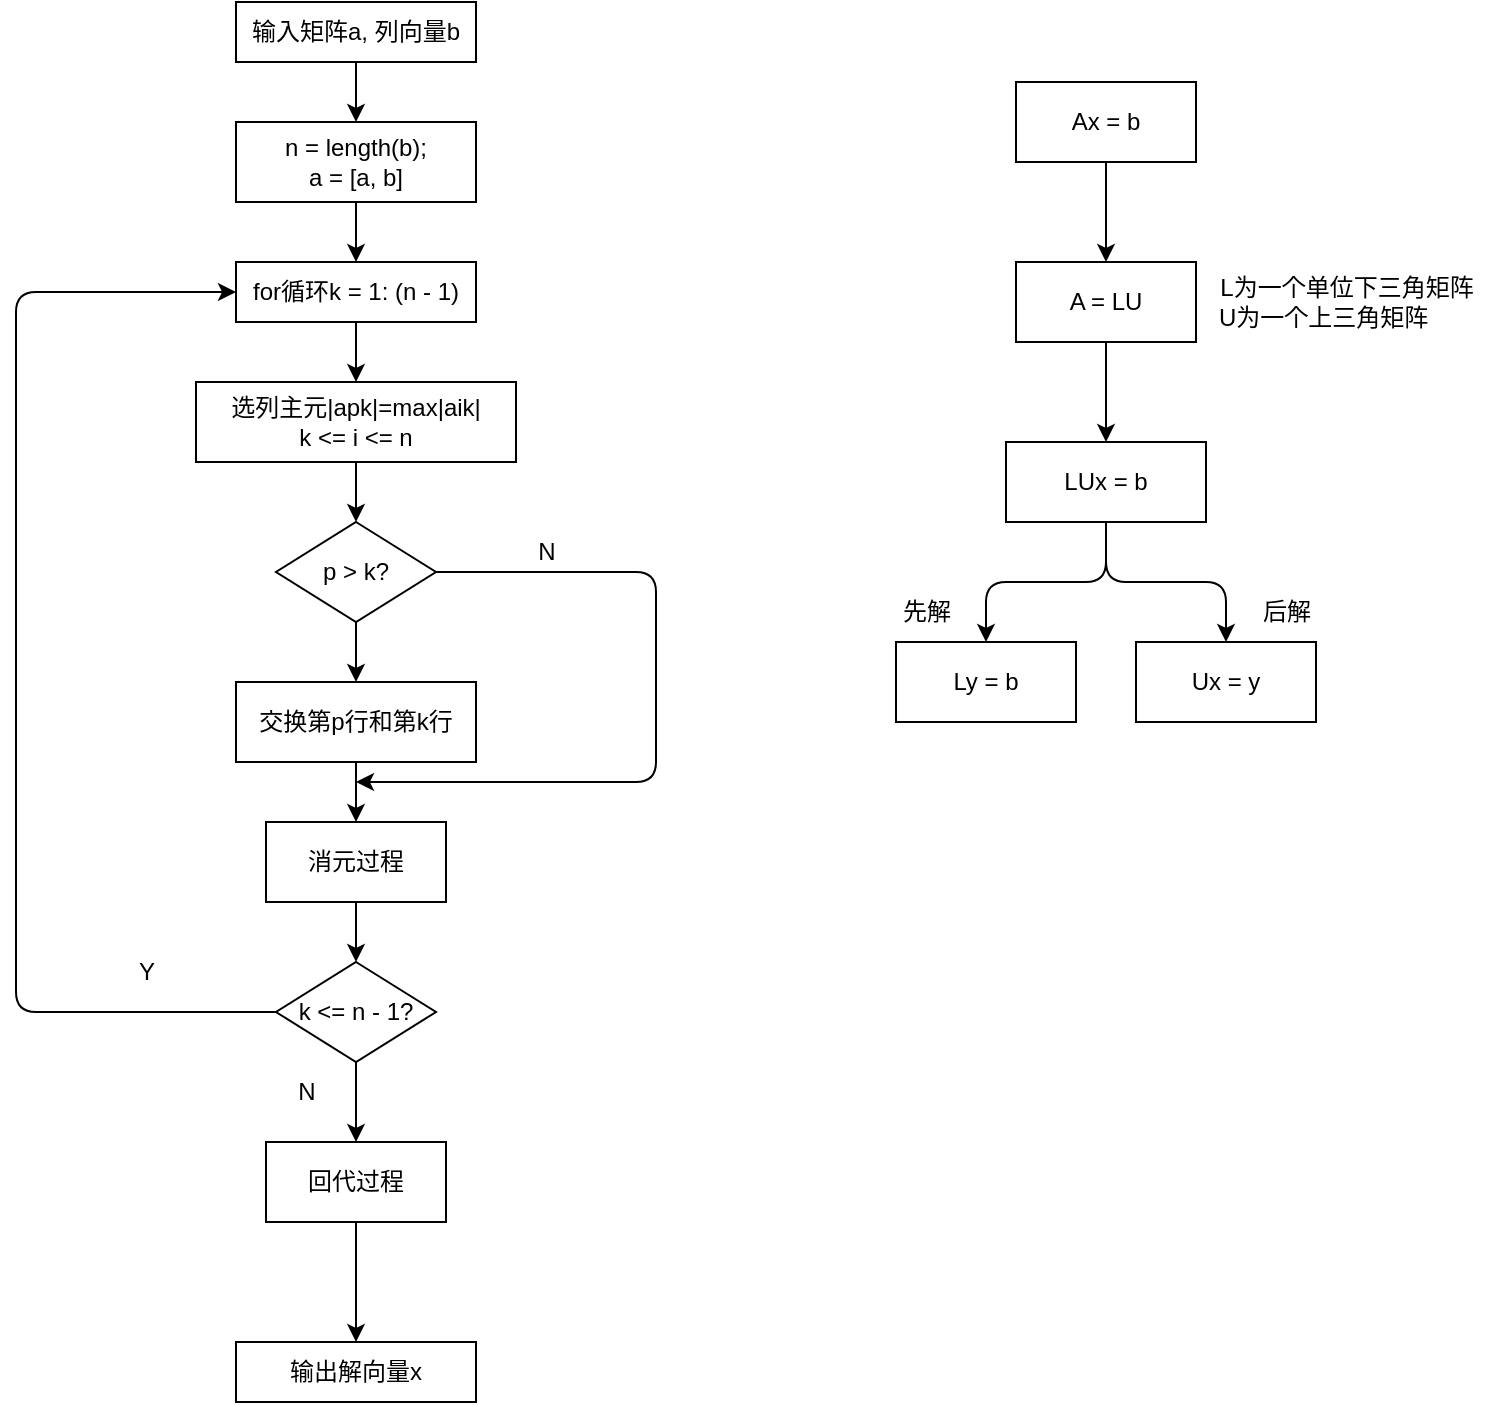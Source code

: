 <mxfile>
    <diagram id="UpbMwm5LntZ_keFZrRj_" name="第 1 页">
        <mxGraphModel dx="1260" dy="712" grid="1" gridSize="10" guides="1" tooltips="1" connect="1" arrows="1" fold="1" page="1" pageScale="1" pageWidth="827" pageHeight="1169" math="0" shadow="0">
            <root>
                <mxCell id="0"/>
                <mxCell id="1" parent="0"/>
                <mxCell id="3" style="edgeStyle=none;html=1;exitX=0.5;exitY=1;exitDx=0;exitDy=0;" edge="1" parent="1" source="2">
                    <mxGeometry relative="1" as="geometry">
                        <mxPoint x="220" y="110" as="targetPoint"/>
                    </mxGeometry>
                </mxCell>
                <mxCell id="2" value="输入矩阵a, 列向量b" style="whiteSpace=wrap;html=1;" vertex="1" parent="1">
                    <mxGeometry x="160" y="50" width="120" height="30" as="geometry"/>
                </mxCell>
                <mxCell id="6" style="edgeStyle=none;html=1;exitX=0.5;exitY=1;exitDx=0;exitDy=0;" edge="1" parent="1" source="5">
                    <mxGeometry relative="1" as="geometry">
                        <mxPoint x="220" y="180" as="targetPoint"/>
                    </mxGeometry>
                </mxCell>
                <mxCell id="5" value="n = length(b);&lt;br&gt;a = [a, b]" style="whiteSpace=wrap;html=1;" vertex="1" parent="1">
                    <mxGeometry x="160" y="110" width="120" height="40" as="geometry"/>
                </mxCell>
                <mxCell id="11" style="edgeStyle=none;html=1;exitX=0.5;exitY=1;exitDx=0;exitDy=0;entryX=0.5;entryY=0;entryDx=0;entryDy=0;" edge="1" parent="1" source="8" target="9">
                    <mxGeometry relative="1" as="geometry"/>
                </mxCell>
                <mxCell id="8" value="for循环k = 1: (n - 1)" style="whiteSpace=wrap;html=1;" vertex="1" parent="1">
                    <mxGeometry x="160" y="180" width="120" height="30" as="geometry"/>
                </mxCell>
                <mxCell id="13" style="edgeStyle=none;html=1;exitX=0.5;exitY=1;exitDx=0;exitDy=0;entryX=0.5;entryY=0;entryDx=0;entryDy=0;" edge="1" parent="1" source="9" target="12">
                    <mxGeometry relative="1" as="geometry"/>
                </mxCell>
                <mxCell id="9" value="选列主元|apk|=max|aik|&lt;br&gt;k &amp;lt;= i &amp;lt;= n" style="whiteSpace=wrap;html=1;" vertex="1" parent="1">
                    <mxGeometry x="140" y="240" width="160" height="40" as="geometry"/>
                </mxCell>
                <mxCell id="15" style="edgeStyle=none;html=1;exitX=0.5;exitY=1;exitDx=0;exitDy=0;entryX=0.5;entryY=0;entryDx=0;entryDy=0;" edge="1" parent="1" source="12" target="14">
                    <mxGeometry relative="1" as="geometry"/>
                </mxCell>
                <mxCell id="20" style="edgeStyle=none;html=1;exitX=1;exitY=0.5;exitDx=0;exitDy=0;" edge="1" parent="1" source="12">
                    <mxGeometry relative="1" as="geometry">
                        <mxPoint x="220" y="440" as="targetPoint"/>
                        <Array as="points">
                            <mxPoint x="370" y="335"/>
                            <mxPoint x="370" y="440"/>
                        </Array>
                    </mxGeometry>
                </mxCell>
                <mxCell id="12" value="p &amp;gt; k?" style="rhombus;whiteSpace=wrap;html=1;" vertex="1" parent="1">
                    <mxGeometry x="180" y="310" width="80" height="50" as="geometry"/>
                </mxCell>
                <mxCell id="17" style="edgeStyle=none;html=1;exitX=0.5;exitY=1;exitDx=0;exitDy=0;entryX=0.5;entryY=0;entryDx=0;entryDy=0;" edge="1" parent="1" source="14" target="16">
                    <mxGeometry relative="1" as="geometry"/>
                </mxCell>
                <mxCell id="14" value="交换第p行和第k行" style="whiteSpace=wrap;html=1;" vertex="1" parent="1">
                    <mxGeometry x="160" y="390" width="120" height="40" as="geometry"/>
                </mxCell>
                <mxCell id="19" style="edgeStyle=none;html=1;exitX=0.5;exitY=1;exitDx=0;exitDy=0;entryX=0.5;entryY=0;entryDx=0;entryDy=0;" edge="1" parent="1" source="16" target="18">
                    <mxGeometry relative="1" as="geometry"/>
                </mxCell>
                <mxCell id="16" value="消元过程" style="whiteSpace=wrap;html=1;" vertex="1" parent="1">
                    <mxGeometry x="175" y="460" width="90" height="40" as="geometry"/>
                </mxCell>
                <mxCell id="24" style="edgeStyle=none;html=1;exitX=0.5;exitY=1;exitDx=0;exitDy=0;" edge="1" parent="1" source="18">
                    <mxGeometry relative="1" as="geometry">
                        <mxPoint x="220" y="620" as="targetPoint"/>
                    </mxGeometry>
                </mxCell>
                <mxCell id="30" style="edgeStyle=none;html=1;exitX=0;exitY=0.5;exitDx=0;exitDy=0;entryX=0;entryY=0.5;entryDx=0;entryDy=0;" edge="1" parent="1" source="18" target="8">
                    <mxGeometry relative="1" as="geometry">
                        <mxPoint x="60" y="556" as="targetPoint"/>
                        <Array as="points">
                            <mxPoint x="50" y="555"/>
                            <mxPoint x="50" y="195"/>
                        </Array>
                    </mxGeometry>
                </mxCell>
                <mxCell id="18" value="k &amp;lt;= n - 1?" style="rhombus;whiteSpace=wrap;html=1;" vertex="1" parent="1">
                    <mxGeometry x="180" y="530" width="80" height="50" as="geometry"/>
                </mxCell>
                <mxCell id="22" value="N&lt;br&gt;" style="text;html=1;align=center;verticalAlign=middle;resizable=0;points=[];autosize=1;strokeColor=none;fillColor=none;" vertex="1" parent="1">
                    <mxGeometry x="300" y="310" width="30" height="30" as="geometry"/>
                </mxCell>
                <mxCell id="28" style="edgeStyle=none;html=1;exitX=0.5;exitY=1;exitDx=0;exitDy=0;" edge="1" parent="1" source="26">
                    <mxGeometry relative="1" as="geometry">
                        <mxPoint x="220" y="720" as="targetPoint"/>
                    </mxGeometry>
                </mxCell>
                <mxCell id="26" value="回代过程" style="whiteSpace=wrap;html=1;" vertex="1" parent="1">
                    <mxGeometry x="175" y="620" width="90" height="40" as="geometry"/>
                </mxCell>
                <mxCell id="29" value="输出解向量x" style="whiteSpace=wrap;html=1;" vertex="1" parent="1">
                    <mxGeometry x="160" y="720" width="120" height="30" as="geometry"/>
                </mxCell>
                <mxCell id="31" value="N&lt;br&gt;" style="text;html=1;align=center;verticalAlign=middle;resizable=0;points=[];autosize=1;strokeColor=none;fillColor=none;" vertex="1" parent="1">
                    <mxGeometry x="180" y="580" width="30" height="30" as="geometry"/>
                </mxCell>
                <mxCell id="33" value="Y" style="text;html=1;align=center;verticalAlign=middle;resizable=0;points=[];autosize=1;strokeColor=none;fillColor=none;" vertex="1" parent="1">
                    <mxGeometry x="100" y="520" width="30" height="30" as="geometry"/>
                </mxCell>
                <mxCell id="36" style="edgeStyle=none;html=1;exitX=0.5;exitY=1;exitDx=0;exitDy=0;" edge="1" parent="1" source="35">
                    <mxGeometry relative="1" as="geometry">
                        <mxPoint x="595" y="180.0" as="targetPoint"/>
                    </mxGeometry>
                </mxCell>
                <mxCell id="35" value="Ax = b" style="whiteSpace=wrap;html=1;" vertex="1" parent="1">
                    <mxGeometry x="550" y="90" width="90" height="40" as="geometry"/>
                </mxCell>
                <mxCell id="40" style="edgeStyle=none;html=1;exitX=0.5;exitY=1;exitDx=0;exitDy=0;" edge="1" parent="1" source="38">
                    <mxGeometry relative="1" as="geometry">
                        <mxPoint x="595" y="270.0" as="targetPoint"/>
                    </mxGeometry>
                </mxCell>
                <mxCell id="38" value="A = LU" style="whiteSpace=wrap;html=1;" vertex="1" parent="1">
                    <mxGeometry x="550" y="180" width="90" height="40" as="geometry"/>
                </mxCell>
                <mxCell id="48" style="edgeStyle=orthogonalEdgeStyle;html=1;exitX=0.5;exitY=1;exitDx=0;exitDy=0;entryX=0.5;entryY=0;entryDx=0;entryDy=0;" edge="1" parent="1" source="41" target="44">
                    <mxGeometry relative="1" as="geometry"/>
                </mxCell>
                <mxCell id="49" style="edgeStyle=orthogonalEdgeStyle;html=1;exitX=0.5;exitY=1;exitDx=0;exitDy=0;entryX=0.5;entryY=0;entryDx=0;entryDy=0;" edge="1" parent="1" source="41" target="45">
                    <mxGeometry relative="1" as="geometry"/>
                </mxCell>
                <mxCell id="41" value="LUx = b" style="whiteSpace=wrap;html=1;" vertex="1" parent="1">
                    <mxGeometry x="545" y="270" width="100" height="40" as="geometry"/>
                </mxCell>
                <mxCell id="44" value="Ly = b" style="whiteSpace=wrap;html=1;" vertex="1" parent="1">
                    <mxGeometry x="490" y="370" width="90" height="40" as="geometry"/>
                </mxCell>
                <mxCell id="45" value="Ux = y" style="whiteSpace=wrap;html=1;" vertex="1" parent="1">
                    <mxGeometry x="610" y="370" width="90" height="40" as="geometry"/>
                </mxCell>
                <mxCell id="46" value="先解" style="text;html=1;align=center;verticalAlign=middle;resizable=0;points=[];autosize=1;strokeColor=none;fillColor=none;" vertex="1" parent="1">
                    <mxGeometry x="480" y="340" width="50" height="30" as="geometry"/>
                </mxCell>
                <mxCell id="47" value="后解" style="text;html=1;align=center;verticalAlign=middle;resizable=0;points=[];autosize=1;strokeColor=none;fillColor=none;" vertex="1" parent="1">
                    <mxGeometry x="660" y="340" width="50" height="30" as="geometry"/>
                </mxCell>
                <mxCell id="50" value="L为一个单位下三角矩阵&lt;br&gt;U为一个上三角矩阵&amp;nbsp; &amp;nbsp; &amp;nbsp; &amp;nbsp;" style="text;html=1;align=center;verticalAlign=middle;resizable=0;points=[];autosize=1;strokeColor=none;fillColor=none;" vertex="1" parent="1">
                    <mxGeometry x="640" y="180" width="150" height="40" as="geometry"/>
                </mxCell>
            </root>
        </mxGraphModel>
    </diagram>
</mxfile>